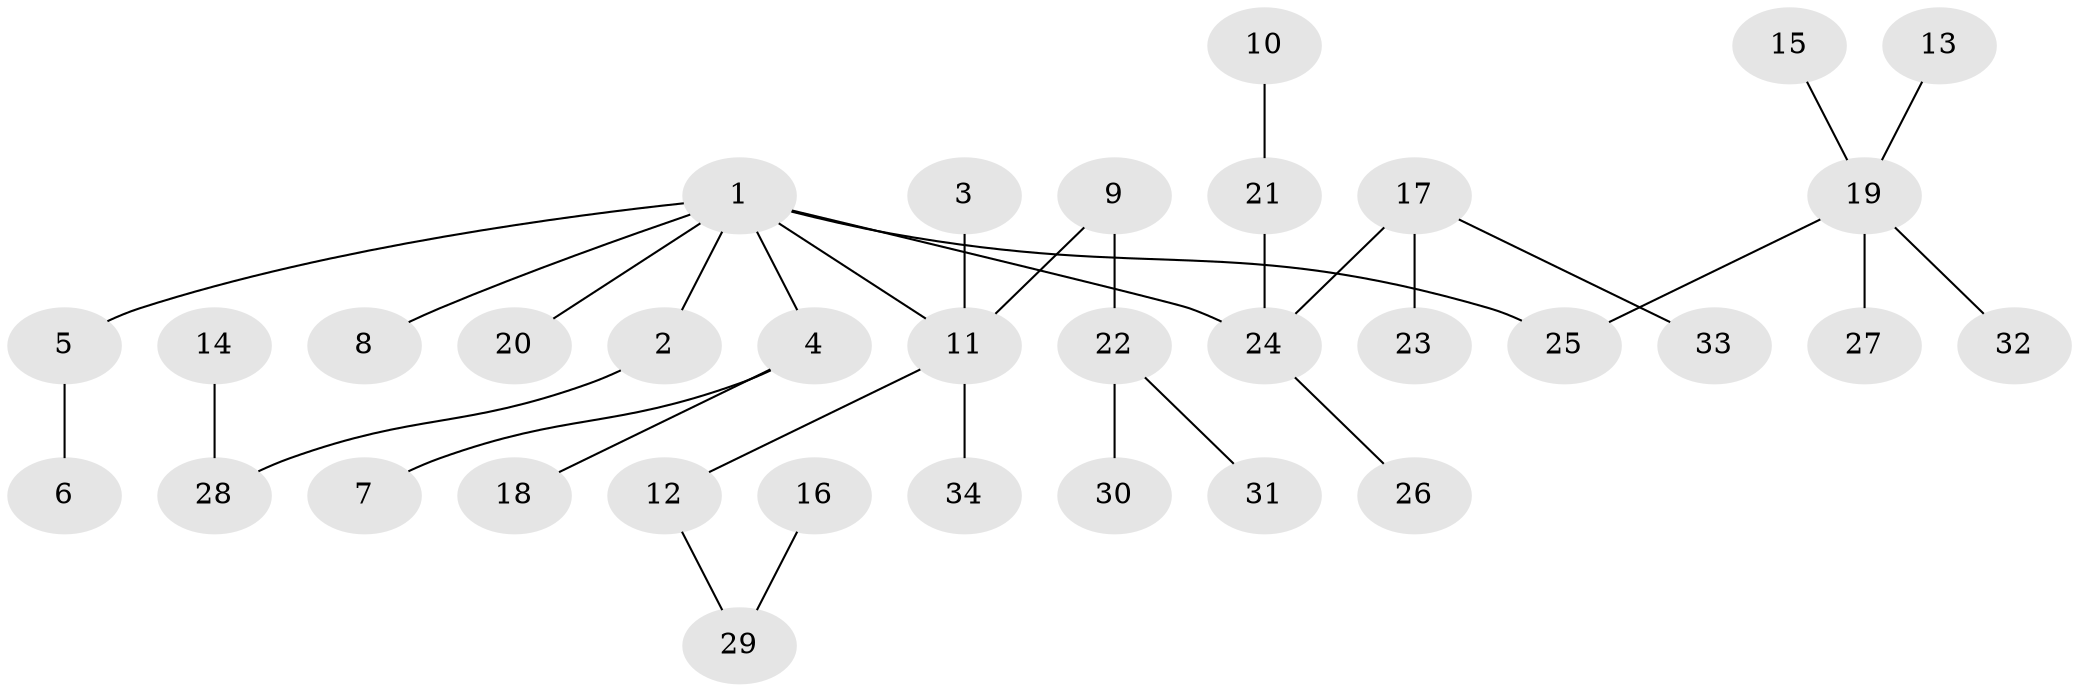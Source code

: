 // original degree distribution, {6: 0.029411764705882353, 5: 0.029411764705882353, 1: 0.5147058823529411, 3: 0.16176470588235295, 2: 0.20588235294117646, 4: 0.058823529411764705}
// Generated by graph-tools (version 1.1) at 2025/26/03/09/25 03:26:26]
// undirected, 34 vertices, 33 edges
graph export_dot {
graph [start="1"]
  node [color=gray90,style=filled];
  1;
  2;
  3;
  4;
  5;
  6;
  7;
  8;
  9;
  10;
  11;
  12;
  13;
  14;
  15;
  16;
  17;
  18;
  19;
  20;
  21;
  22;
  23;
  24;
  25;
  26;
  27;
  28;
  29;
  30;
  31;
  32;
  33;
  34;
  1 -- 2 [weight=1.0];
  1 -- 4 [weight=1.0];
  1 -- 5 [weight=1.0];
  1 -- 8 [weight=1.0];
  1 -- 11 [weight=1.0];
  1 -- 20 [weight=1.0];
  1 -- 24 [weight=1.0];
  1 -- 25 [weight=1.0];
  2 -- 28 [weight=1.0];
  3 -- 11 [weight=1.0];
  4 -- 7 [weight=1.0];
  4 -- 18 [weight=1.0];
  5 -- 6 [weight=1.0];
  9 -- 11 [weight=1.0];
  9 -- 22 [weight=1.0];
  10 -- 21 [weight=1.0];
  11 -- 12 [weight=1.0];
  11 -- 34 [weight=1.0];
  12 -- 29 [weight=1.0];
  13 -- 19 [weight=1.0];
  14 -- 28 [weight=1.0];
  15 -- 19 [weight=1.0];
  16 -- 29 [weight=1.0];
  17 -- 23 [weight=1.0];
  17 -- 24 [weight=1.0];
  17 -- 33 [weight=1.0];
  19 -- 25 [weight=1.0];
  19 -- 27 [weight=1.0];
  19 -- 32 [weight=1.0];
  21 -- 24 [weight=1.0];
  22 -- 30 [weight=1.0];
  22 -- 31 [weight=1.0];
  24 -- 26 [weight=1.0];
}
